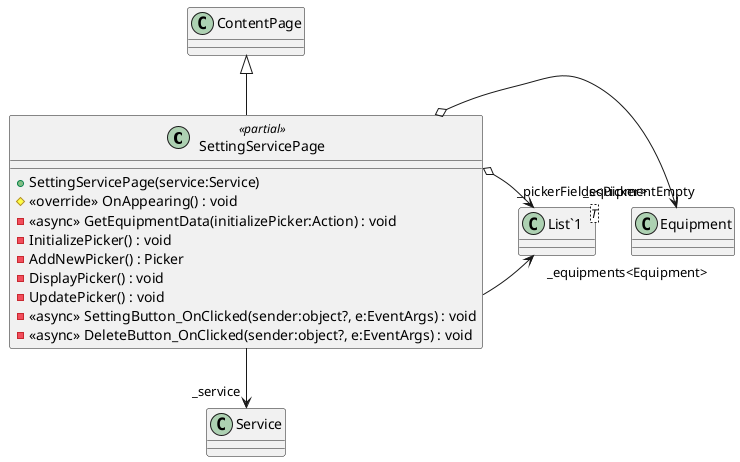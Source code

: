 @startuml
class SettingServicePage <<partial>> {
    + SettingServicePage(service:Service)
    # <<override>> OnAppearing() : void
    - <<async>> GetEquipmentData(initializePicker:Action) : void
    - InitializePicker() : void
    - AddNewPicker() : Picker
    - DisplayPicker() : void
    - UpdatePicker() : void
    - <<async>> SettingButton_OnClicked(sender:object?, e:EventArgs) : void
    - <<async>> DeleteButton_OnClicked(sender:object?, e:EventArgs) : void
}
class "List`1"<T> {
}
ContentPage <|-- SettingServicePage
SettingServicePage --> "_service" Service
SettingServicePage o-> "_equipmentEmpty" Equipment
SettingServicePage --> "_equipments<Equipment>" "List`1"
SettingServicePage o-> "_pickerFields<Picker>" "List`1"
@enduml
